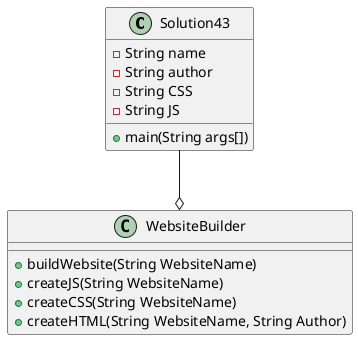 @startuml

class Solution43{
    -String name
    -String author
    -String CSS
    -String JS
    +main(String args[])
    'collect all variable information in main method
}

class WebsiteBuilder{
    +buildWebsite(String WebsiteName)
    'This will create the proper folder for the website
    +createJS(String WebsiteName)
    'This will create a JS folder
    +createCSS(String WebsiteName)
    'This will create a CSS folder
    +createHTML(String WebsiteName, String Author)
    'This will make a new html document
    'along with the name and author inscribed in the document
}

Solution43 --o WebsiteBuilder
@enduml